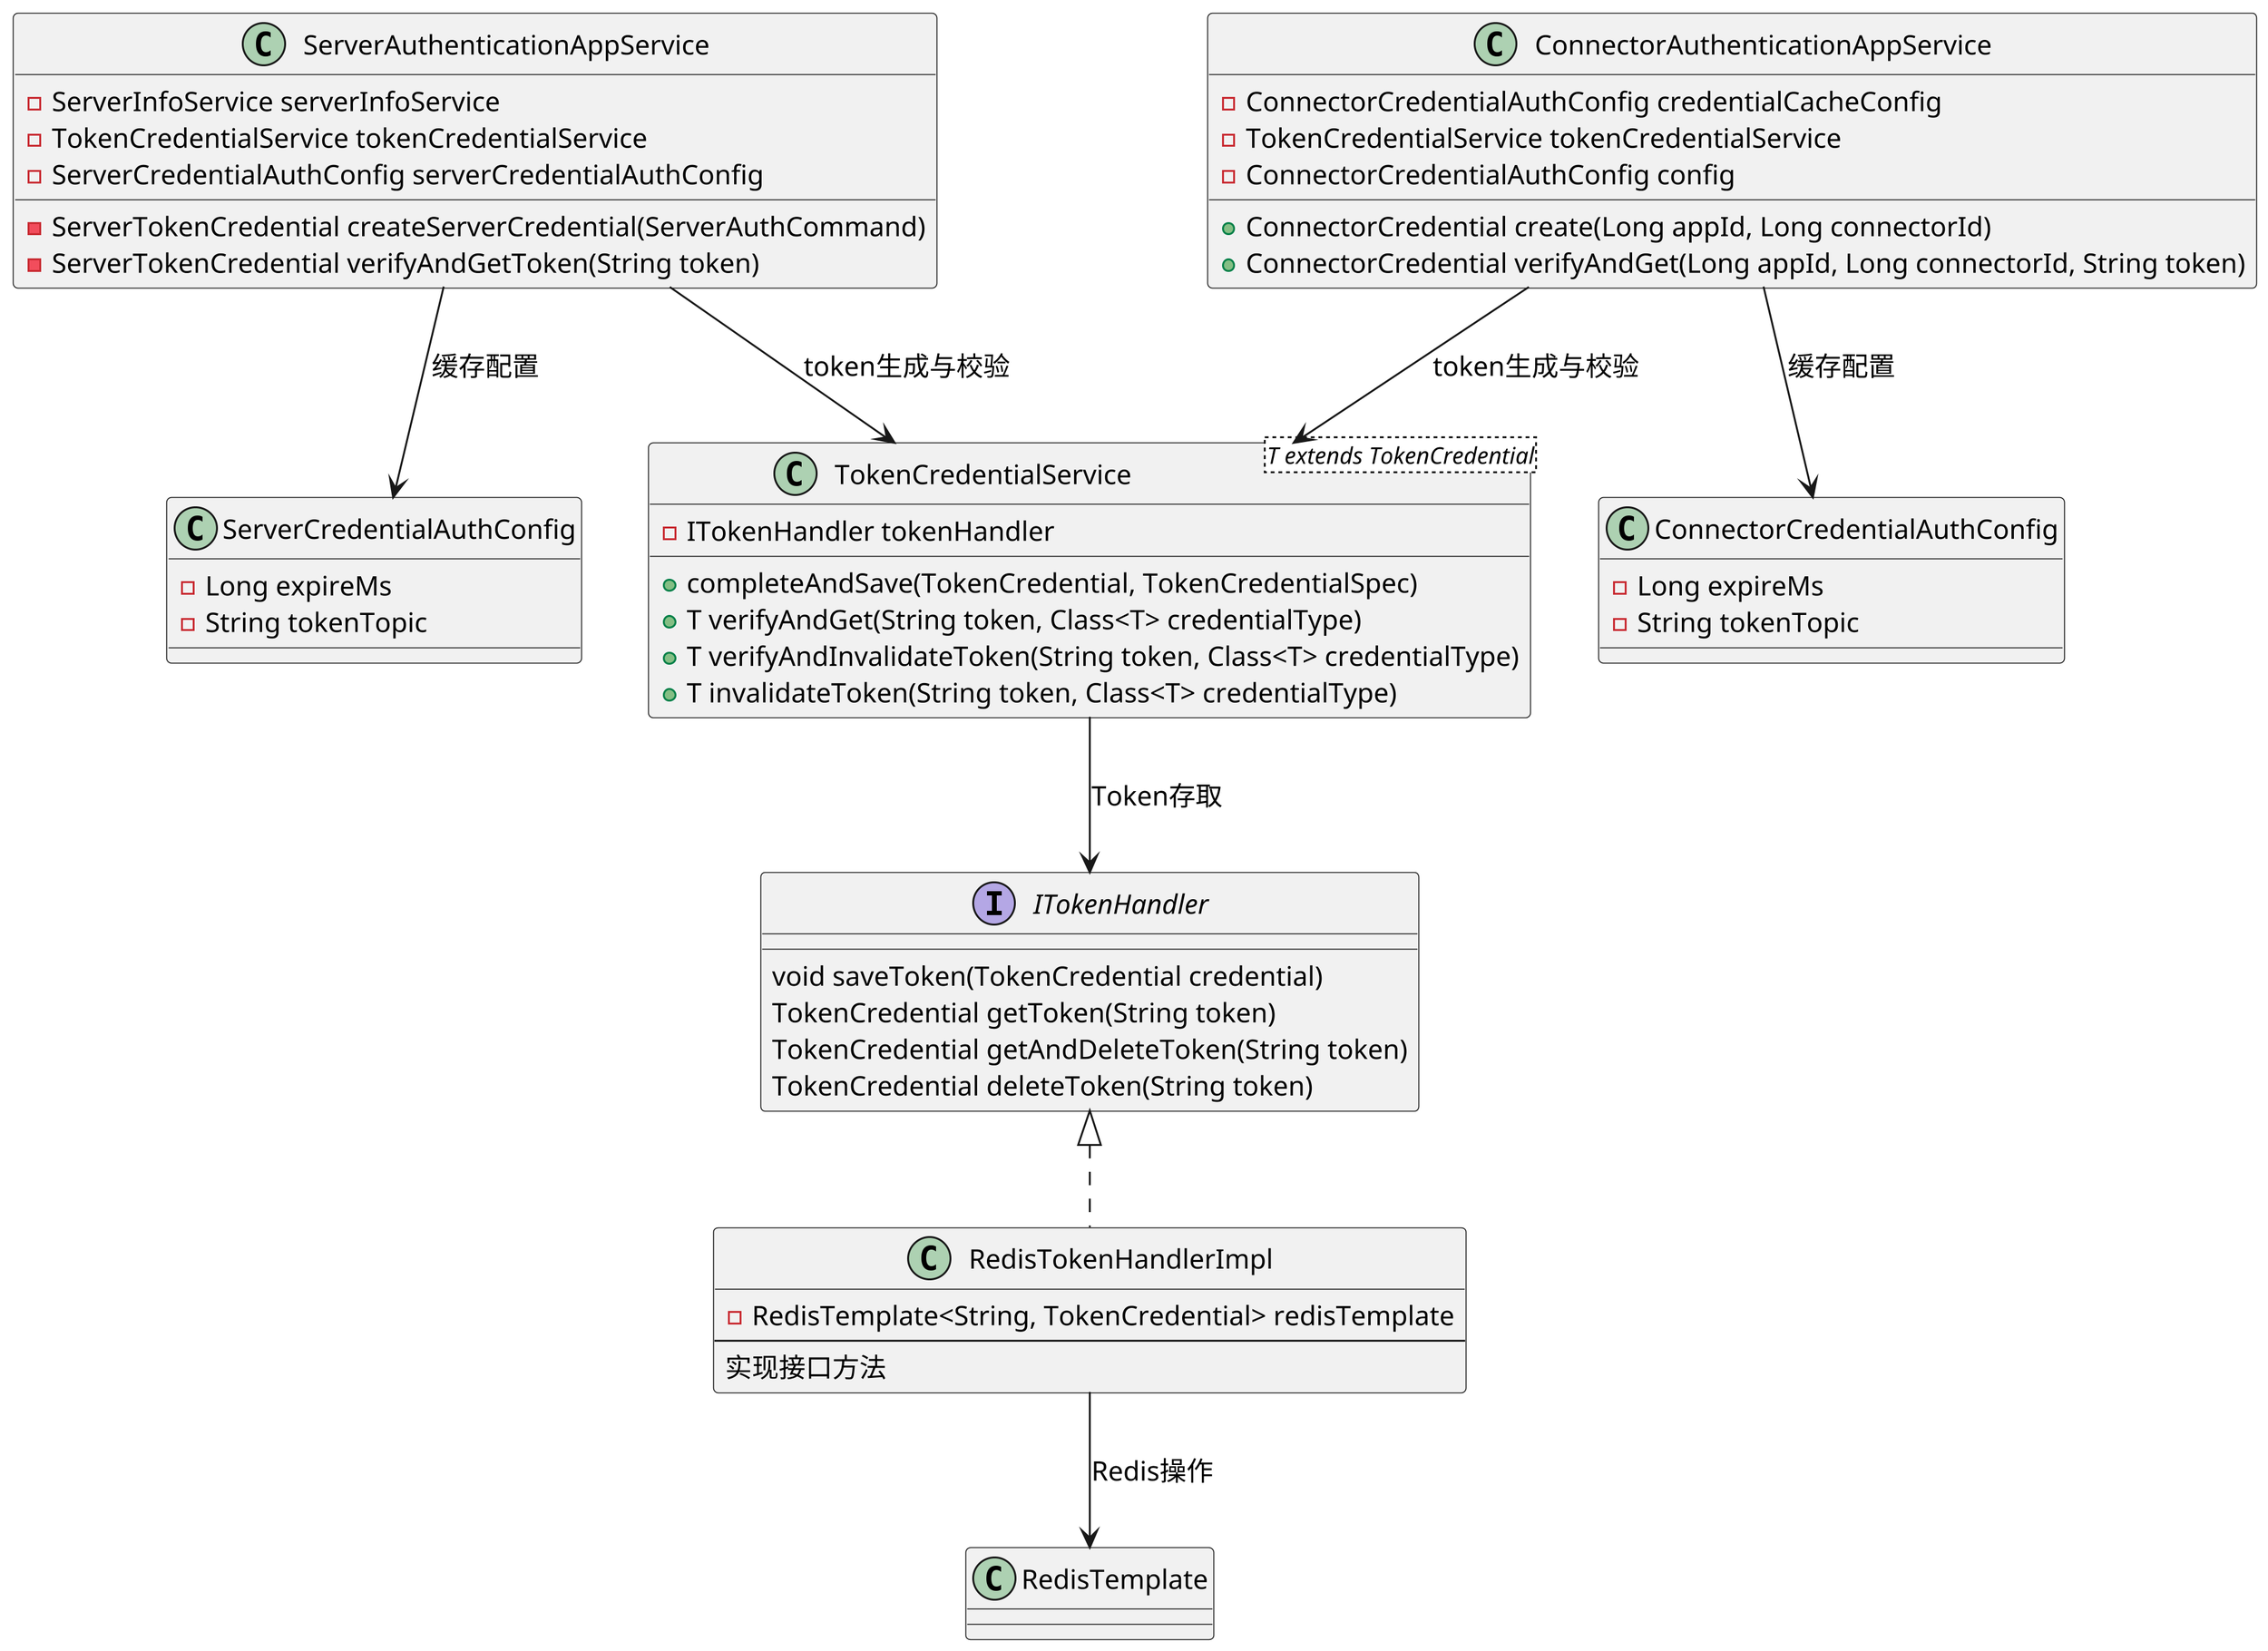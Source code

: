 @startuml
'https://plantuml.com/class-diagram
skinparam shadowing false
skinparam defaultFontName xfonts-wqy
skinparam dpi 300
skinparam activity  {
    DiamondFontSize 14
    ArrowFontSize 14
    FontSize 14
}
class ServerAuthenticationAppService {
    - ServerInfoService serverInfoService
    - TokenCredentialService tokenCredentialService
    - ServerCredentialAuthConfig serverCredentialAuthConfig
    - ServerTokenCredential createServerCredential(ServerAuthCommand)
    - ServerTokenCredential verifyAndGetToken(String token)
}
ServerAuthenticationAppService --> ServerCredentialAuthConfig: 缓存配置
ServerAuthenticationAppService --> TokenCredentialService: token生成与校验
class ConnectorAuthenticationAppService {
    - ConnectorCredentialAuthConfig credentialCacheConfig
    - TokenCredentialService tokenCredentialService
    - ConnectorCredentialAuthConfig config
    + ConnectorCredential create(Long appId, Long connectorId)
    +  ConnectorCredential verifyAndGet(Long appId, Long connectorId, String token)
}
ConnectorAuthenticationAppService --> ConnectorCredentialAuthConfig: 缓存配置
ConnectorAuthenticationAppService --> TokenCredentialService: token生成与校验

class ConnectorCredentialAuthConfig {
    - Long expireMs
    - String tokenTopic
}
class ServerCredentialAuthConfig {
    - Long expireMs
    - String tokenTopic
}
class TokenCredentialService<T extends TokenCredential> {
    - ITokenHandler tokenHandler
    + completeAndSave(TokenCredential, TokenCredentialSpec)
    + T verifyAndGet(String token, Class<T> credentialType)
    + T verifyAndInvalidateToken(String token, Class<T> credentialType)
    + T invalidateToken(String token, Class<T> credentialType)
}
TokenCredentialService --> ITokenHandler: Token存取
interface ITokenHandler {
    void saveToken(TokenCredential credential)
    TokenCredential getToken(String token)
    TokenCredential getAndDeleteToken(String token)
    TokenCredential deleteToken(String token)
}
class RedisTokenHandlerImpl implements ITokenHandler {
    - RedisTemplate<String, TokenCredential> redisTemplate
    ---
    实现接口方法
}
RedisTokenHandlerImpl --> RedisTemplate: Redis操作
@enduml
